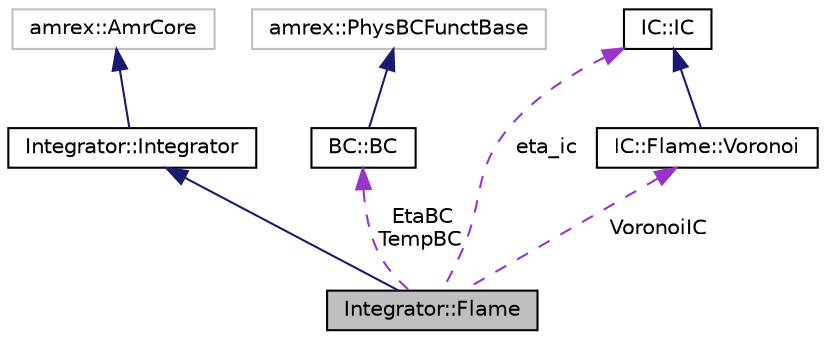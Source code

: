digraph "Integrator::Flame"
{
  edge [fontname="Helvetica",fontsize="10",labelfontname="Helvetica",labelfontsize="10"];
  node [fontname="Helvetica",fontsize="10",shape=record];
  Node1 [label="Integrator::Flame",height=0.2,width=0.4,color="black", fillcolor="grey75", style="filled", fontcolor="black"];
  Node2 -> Node1 [dir="back",color="midnightblue",fontsize="10",style="solid",fontname="Helvetica"];
  Node2 [label="Integrator::Integrator",height=0.2,width=0.4,color="black", fillcolor="white", style="filled",URL="$classIntegrator_1_1Integrator.html"];
  Node3 -> Node2 [dir="back",color="midnightblue",fontsize="10",style="solid",fontname="Helvetica"];
  Node3 [label="amrex::AmrCore",height=0.2,width=0.4,color="grey75", fillcolor="white", style="filled"];
  Node4 -> Node1 [dir="back",color="darkorchid3",fontsize="10",style="dashed",label=" EtaBC\nTempBC" ,fontname="Helvetica"];
  Node4 [label="BC::BC",height=0.2,width=0.4,color="black", fillcolor="white", style="filled",URL="$classBC_1_1BC.html"];
  Node5 -> Node4 [dir="back",color="midnightblue",fontsize="10",style="solid",fontname="Helvetica"];
  Node5 [label="amrex::PhysBCFunctBase",height=0.2,width=0.4,color="grey75", fillcolor="white", style="filled"];
  Node6 -> Node1 [dir="back",color="darkorchid3",fontsize="10",style="dashed",label=" VoronoiIC" ,fontname="Helvetica"];
  Node6 [label="IC::Flame::Voronoi",height=0.2,width=0.4,color="black", fillcolor="white", style="filled",URL="$classIC_1_1Flame_1_1Voronoi.html"];
  Node7 -> Node6 [dir="back",color="midnightblue",fontsize="10",style="solid",fontname="Helvetica"];
  Node7 [label="IC::IC",height=0.2,width=0.4,color="black", fillcolor="white", style="filled",URL="$classIC_1_1IC.html"];
  Node7 -> Node1 [dir="back",color="darkorchid3",fontsize="10",style="dashed",label=" eta_ic" ,fontname="Helvetica"];
}
